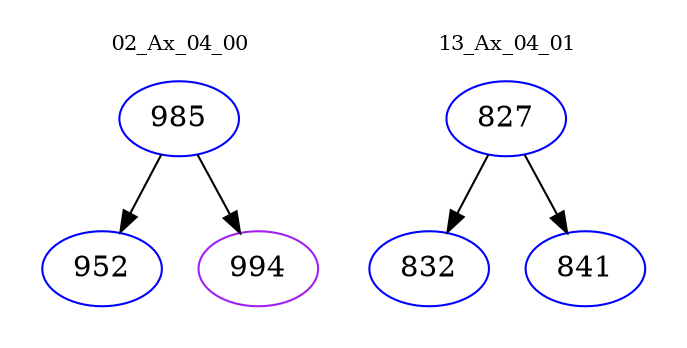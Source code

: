 digraph{
subgraph cluster_0 {
color = white
label = "02_Ax_04_00";
fontsize=10;
T0_985 [label="985", color="blue"]
T0_985 -> T0_952 [color="black"]
T0_952 [label="952", color="blue"]
T0_985 -> T0_994 [color="black"]
T0_994 [label="994", color="purple"]
}
subgraph cluster_1 {
color = white
label = "13_Ax_04_01";
fontsize=10;
T1_827 [label="827", color="blue"]
T1_827 -> T1_832 [color="black"]
T1_832 [label="832", color="blue"]
T1_827 -> T1_841 [color="black"]
T1_841 [label="841", color="blue"]
}
}
